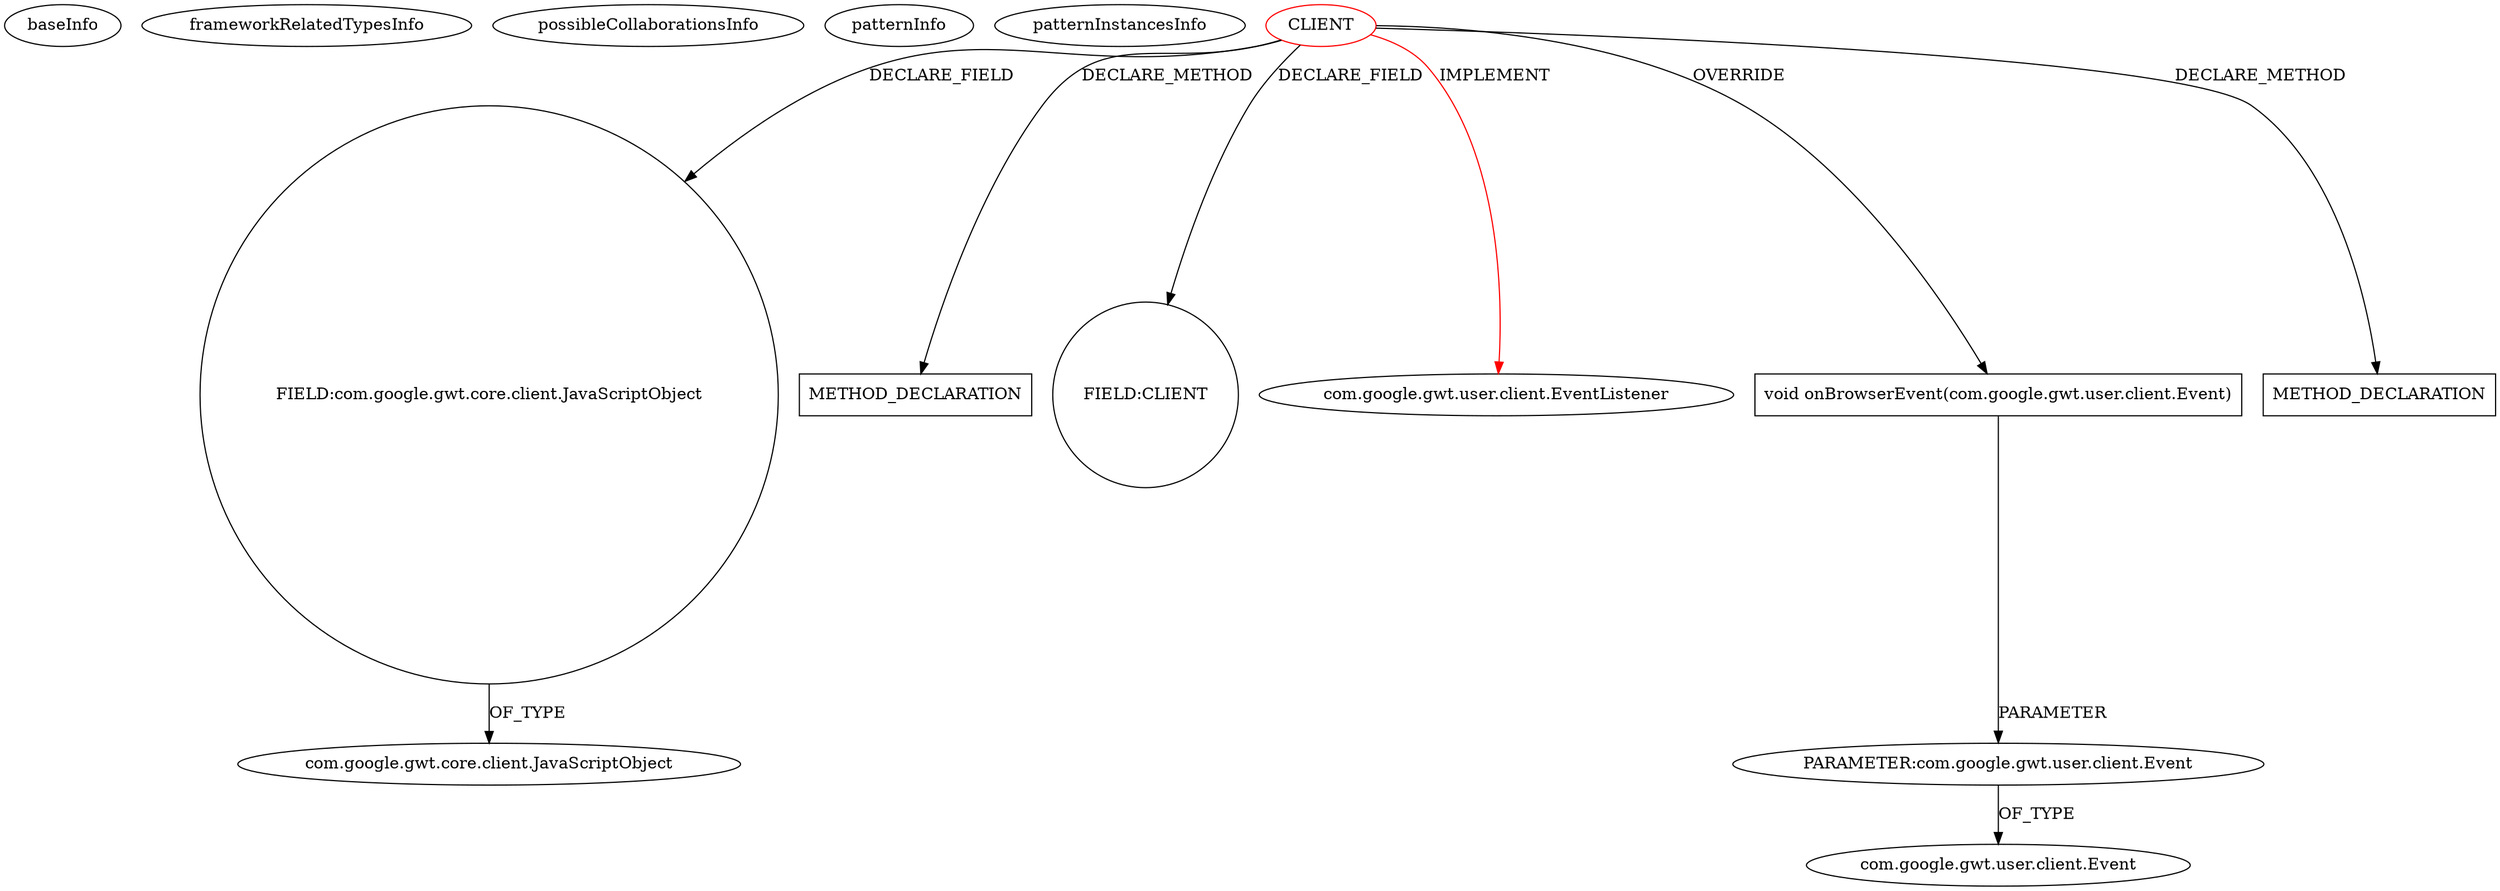 digraph {
baseInfo[graphId=1192,category="pattern",isAnonymous=false,possibleRelation=false]
frameworkRelatedTypesInfo[0="com.google.gwt.user.client.EventListener"]
possibleCollaborationsInfo[]
patternInfo[frequency=2.0,patternRootClient=0]
patternInstancesInfo[0="nextinterfaces-next~/nextinterfaces-next/next-master/src/next/i/mobile/DragController.java~DragController~4165",1="nextinterfaces-next~/nextinterfaces-next/next-master/src/next/i/controller/XTabController.java~XTabController~4147"]
8[label="FIELD:com.google.gwt.core.client.JavaScriptObject",vertexType="FIELD_DECLARATION",isFrameworkType=false,shape=circle]
0[label="CLIENT",vertexType="ROOT_CLIENT_CLASS_DECLARATION",isFrameworkType=false,color=red]
114[label="METHOD_DECLARATION",vertexType="CLIENT_METHOD_DECLARATION",isFrameworkType=false,shape=box]
5[label="FIELD:CLIENT",vertexType="FIELD_DECLARATION",isFrameworkType=false,shape=circle]
1[label="com.google.gwt.user.client.EventListener",vertexType="FRAMEWORK_INTERFACE_TYPE",isFrameworkType=false]
18[label="void onBrowserEvent(com.google.gwt.user.client.Event)",vertexType="OVERRIDING_METHOD_DECLARATION",isFrameworkType=false,shape=box]
19[label="PARAMETER:com.google.gwt.user.client.Event",vertexType="PARAMETER_DECLARATION",isFrameworkType=false]
117[label="METHOD_DECLARATION",vertexType="CLIENT_METHOD_DECLARATION",isFrameworkType=false,shape=box]
20[label="com.google.gwt.user.client.Event",vertexType="FRAMEWORK_CLASS_TYPE",isFrameworkType=false]
9[label="com.google.gwt.core.client.JavaScriptObject",vertexType="FRAMEWORK_CLASS_TYPE",isFrameworkType=false]
0->5[label="DECLARE_FIELD"]
0->1[label="IMPLEMENT",color=red]
18->19[label="PARAMETER"]
19->20[label="OF_TYPE"]
8->9[label="OF_TYPE"]
0->117[label="DECLARE_METHOD"]
0->18[label="OVERRIDE"]
0->8[label="DECLARE_FIELD"]
0->114[label="DECLARE_METHOD"]
}
